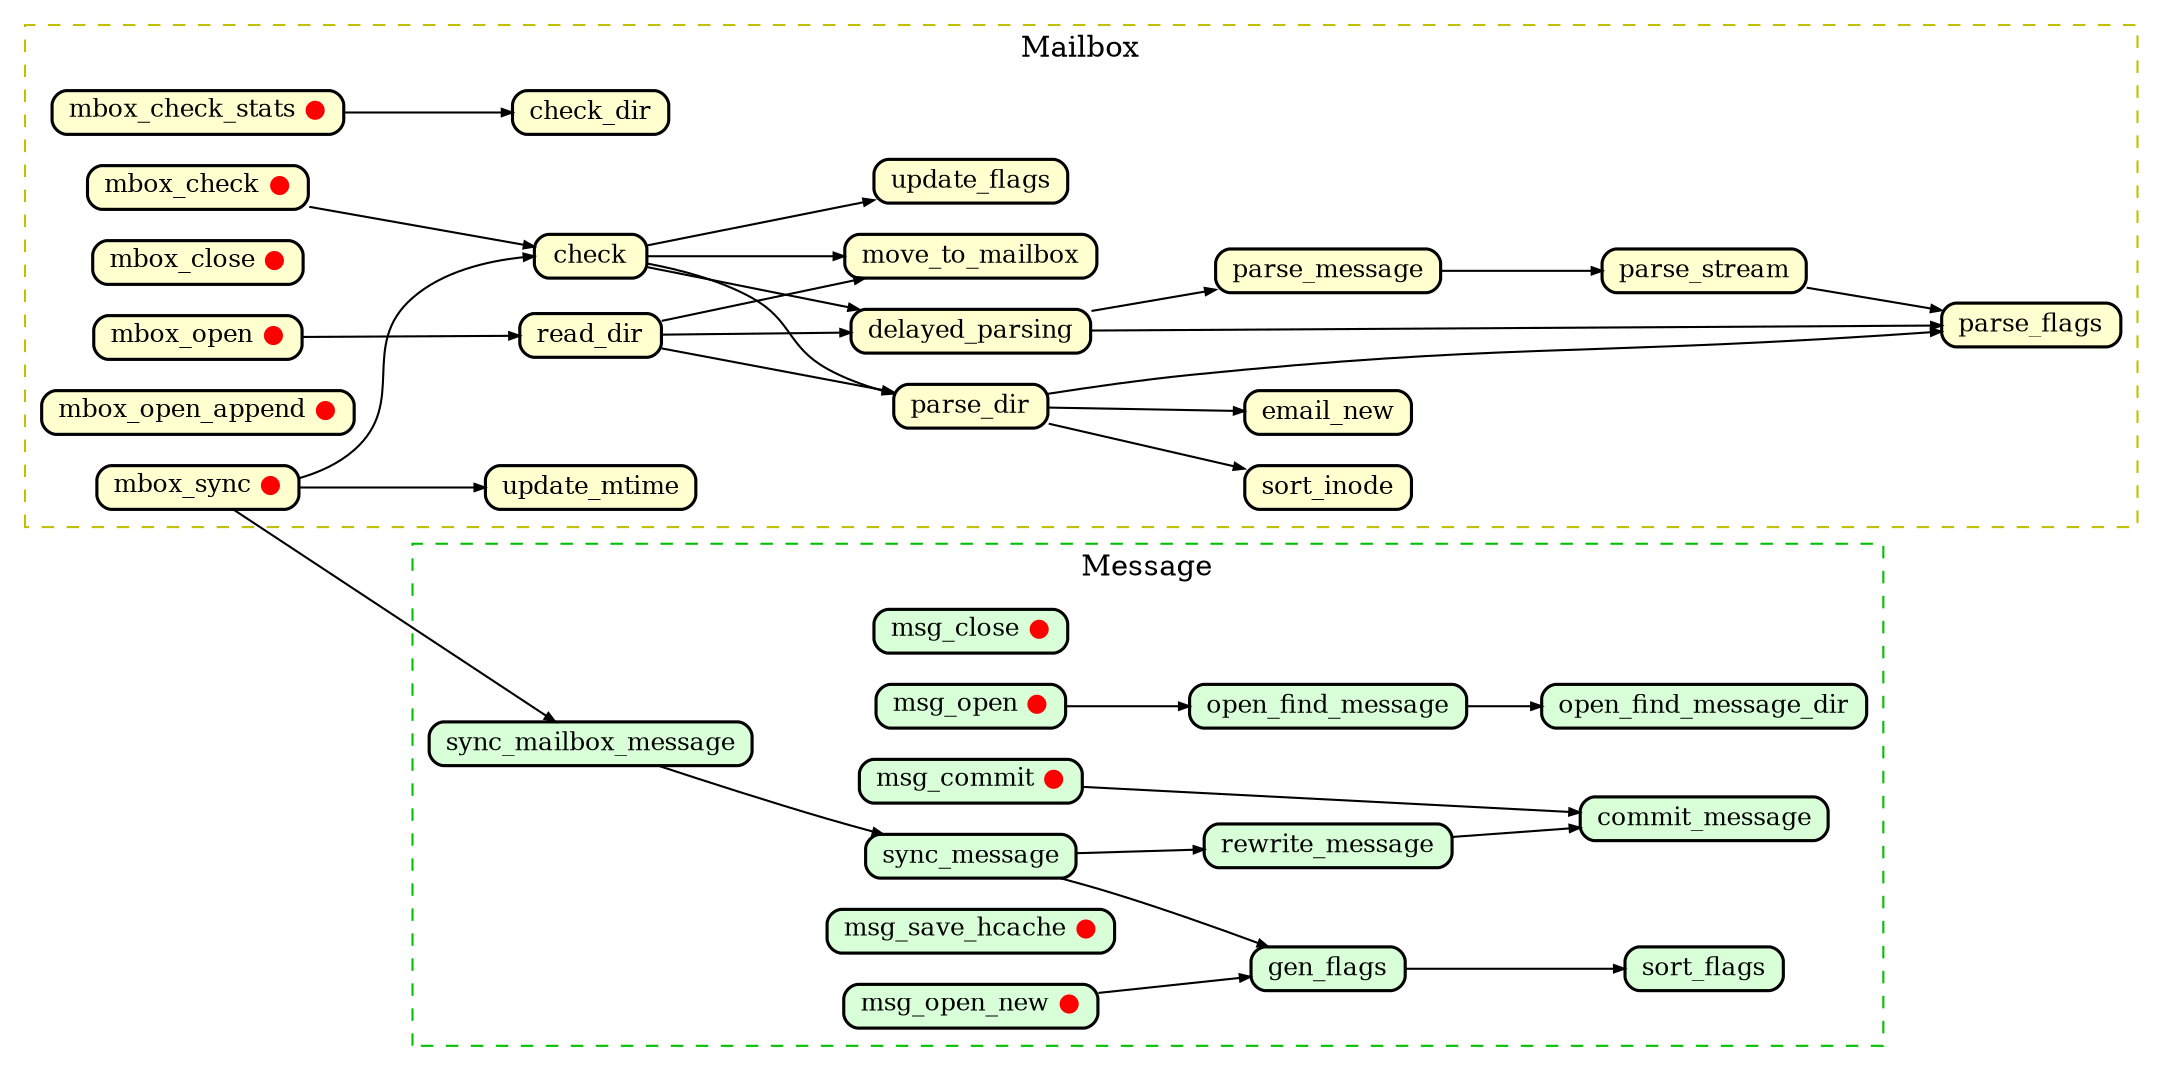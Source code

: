 digraph callgraph {
	graph [
		rankdir="LR"
		nodesep="0.2"
		ranksep="0.5"
		compound="true"
	]

	node [
		shape="Mrecord"
		fontsize="12"
		fillcolor="#ffffff"
		style="filled"
		height="0.2"
		penwidth="1.5"
		color="black"
	]

	edge [
		penwidth="1.0"
		arrowsize="0.5"
	]

	subgraph cluster_message
	{
		label="Message"
		fontcolor="black"
		color="#00c000"
		fillcolor="white"
		style="dashed"

		node [ fillcolor="#d8ffd8" ]
		maildir_commit_message        [ label=<commit_message> ]
		maildir_gen_flags             [ label=<gen_flags> ]
		maildir_msg_close             [ label=<msg_close <font color="red">●</font>> ]
		maildir_msg_commit            [ label=<msg_commit <font color="red">●</font>> ]
		maildir_msg_open              [ label=<msg_open <font color="red">●</font>> ]
		maildir_msg_open_new          [ label=<msg_open_new <font color="red">●</font>> ]
		maildir_msg_save_hcache       [ label=<msg_save_hcache <font color="red">●</font>> ]
		maildir_open_find_message     [ label=<open_find_message> ]
		maildir_open_find_message_dir [ label=<open_find_message_dir> ]
		maildir_rewrite_message       [ label=<rewrite_message> ]
		maildir_sort_flags            [ label=<sort_flags> ]
		maildir_sync_mailbox_message  [ label=<sync_mailbox_message> ]
		maildir_sync_message          [ label=<sync_message> ]

		{ rank=same maildir_msg_close maildir_msg_commit maildir_msg_open maildir_msg_open_new maildir_msg_save_hcache }
	}

	subgraph cluster_mailbox
	{
		label="Mailbox"
		fontcolor="black"
		color="#c0c000"
		fillcolor="white"
		style="dashed"

		node [ fillcolor="#ffffd0" ]
		maildir_check            [ label=<check> ]
		maildir_check_dir        [ label=<check_dir> ]
		maildir_delayed_parsing  [ label=<delayed_parsing> ]
		maildir_email_new        [ label=<email_new> ]
		maildir_mbox_check       [ label=<mbox_check <font color="red">●</font>> ]
		maildir_mbox_check_stats [ label=<mbox_check_stats <font color="red">●</font>> ]
		maildir_mbox_close       [ label=<mbox_close <font color="red">●</font>> ]
		maildir_mbox_open        [ label=<mbox_open <font color="red">●</font>> ]
		maildir_mbox_open_append [ label=<mbox_open_append <font color="red">●</font>> ]
		maildir_mbox_sync        [ label=<mbox_sync <font color="red">●</font>> ]
		maildir_move_to_mailbox  [ label=<move_to_mailbox> ]
		maildir_parse_dir        [ label=<parse_dir> ]
		maildir_parse_flags      [ label=<parse_flags> ]
		maildir_parse_message    [ label=<parse_message> ]
		maildir_parse_stream     [ label=<parse_stream> ]
		maildir_read_dir         [ label=<read_dir> ]
		maildir_sort_inode       [ label=<sort_inode> ]
		maildir_update_flags     [ label=<update_flags> ]
		maildir_update_mtime     [ label=<update_mtime> ]

		{ rank=same maildir_mbox_check maildir_mbox_check_stats maildir_mbox_close maildir_mbox_open maildir_mbox_open_append maildir_mbox_sync }
	}

	maildir_check                 -> maildir_delayed_parsing
	maildir_check                 -> maildir_move_to_mailbox
	maildir_check                 -> maildir_parse_dir
	maildir_check                 -> maildir_update_flags
	maildir_delayed_parsing       -> maildir_parse_flags
	maildir_delayed_parsing       -> maildir_parse_message
	maildir_gen_flags             -> maildir_sort_flags
	maildir_mbox_check            -> maildir_check
	maildir_mbox_check_stats      -> maildir_check_dir
	maildir_mbox_open             -> maildir_read_dir
	maildir_mbox_sync             -> maildir_check
	maildir_mbox_sync             -> maildir_sync_mailbox_message
	maildir_mbox_sync             -> maildir_update_mtime
	maildir_msg_commit            -> maildir_commit_message
	maildir_msg_open              -> maildir_open_find_message
	maildir_msg_open_new          -> maildir_gen_flags
	maildir_open_find_message     -> maildir_open_find_message_dir
	maildir_parse_dir             -> maildir_email_new
	maildir_parse_dir             -> maildir_parse_flags
	maildir_parse_dir             -> maildir_sort_inode
	maildir_parse_message         -> maildir_parse_stream
	maildir_parse_stream          -> maildir_parse_flags
	maildir_read_dir              -> maildir_delayed_parsing
	maildir_read_dir              -> maildir_move_to_mailbox
	maildir_read_dir              -> maildir_parse_dir
	maildir_rewrite_message       -> maildir_commit_message
	maildir_sync_mailbox_message  -> maildir_sync_message
	maildir_sync_message          -> maildir_gen_flags
	maildir_sync_message          -> maildir_rewrite_message

}

